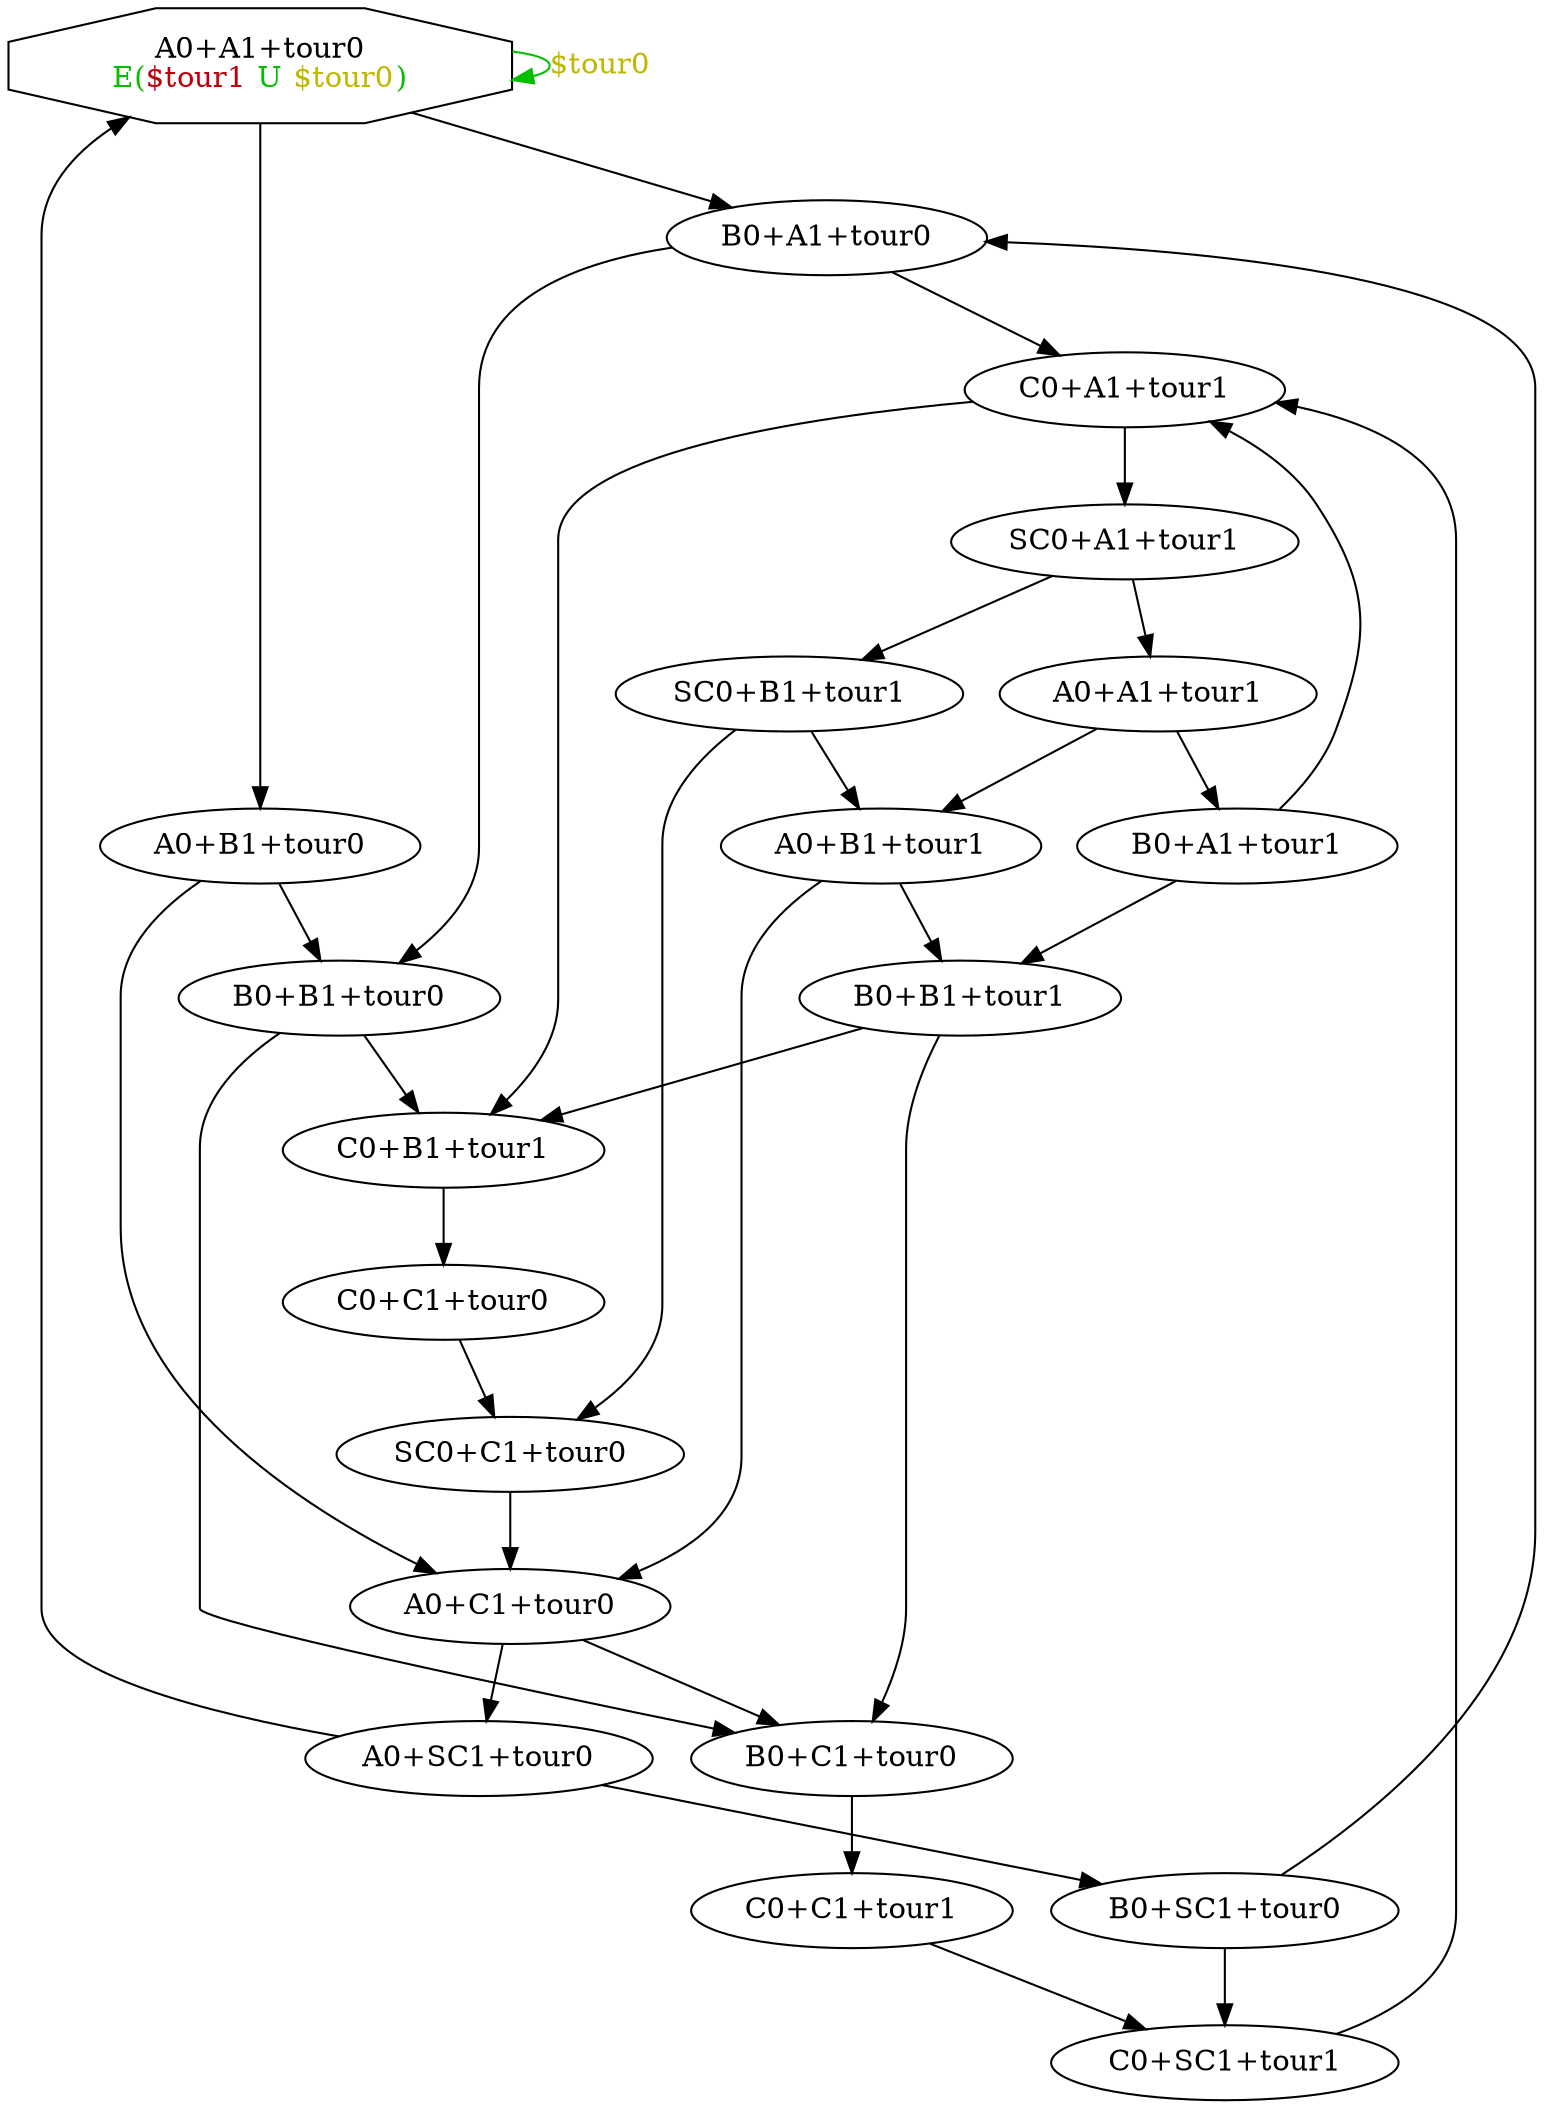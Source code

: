 digraph system {
N0 [label=<A0+A1+tour0<BR/><FONT COLOR="0.32999983 1 0.75">E(<FONT COLOR="0.9899999 1 0.75">$tour1</FONT> U <FONT COLOR="0.15999985 1 0.75">$tour0</FONT>)</FONT>>,shape=octagon]
N1 [label=<B0+A1+tour0>]
N2 [label=<C0+A1+tour1>]
N3 [label=<SC0+A1+tour1>]
N4 [label=<A0+A1+tour1>]
N5 [label=<B0+A1+tour1>]
N6 [label=<B0+B1+tour1>]
N7 [label=<C0+B1+tour1>]
N8 [label=<C0+C1+tour0>]
N9 [label=<SC0+C1+tour0>]
N10 [label=<A0+C1+tour0>]
N11 [label=<B0+C1+tour0>]
N12 [label=<C0+C1+tour1>]
N13 [label=<C0+SC1+tour1>]
N14 [label=<A0+SC1+tour0>]
N15 [label=<B0+SC1+tour0>]
N16 [label=<A0+B1+tour1>]
N17 [label=<SC0+B1+tour1>]
N18 [label=<B0+B1+tour0>]
N19 [label=<A0+B1+tour0>]
N0 -> N1
N0 -> N19
N1 -> N2
N1 -> N18
N2 -> N3
N2 -> N7
N3 -> N4
N3 -> N17
N4 -> N5
N4 -> N16
N5 -> N2
N5 -> N6
N6 -> N7
N6 -> N11
N7 -> N8
N8 -> N9
N9 -> N10
N10 -> N11
N10 -> N14
N11 -> N12
N12 -> N13
N13 -> N2
N14 -> N15
N14 -> N0
N15 -> N13
N15 -> N1
N16 -> N6
N16 -> N10
N17 -> N16
N17 -> N9
N18 -> N7
N18 -> N11
N19 -> N18
N19 -> N10
N0 -> N0 [color="0.32999983 1 0.75",label=<<FONT COLOR="0.15999985 1 0.75">$tour0</FONT>>]
}
